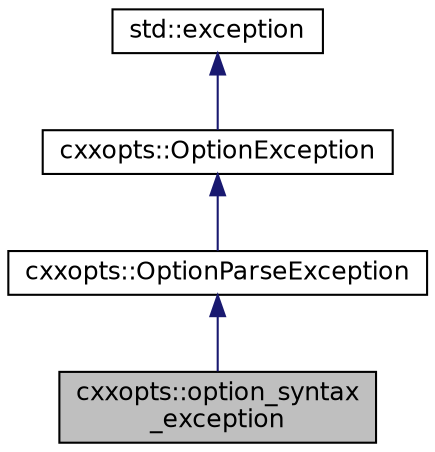 digraph "cxxopts::option_syntax_exception"
{
 // INTERACTIVE_SVG=YES
 // LATEX_PDF_SIZE
  edge [fontname="Helvetica",fontsize="12",labelfontname="Helvetica",labelfontsize="12"];
  node [fontname="Helvetica",fontsize="12",shape=record];
  Node1 [label="cxxopts::option_syntax\l_exception",height=0.2,width=0.4,color="black", fillcolor="grey75", style="filled", fontcolor="black",tooltip=" "];
  Node2 -> Node1 [dir="back",color="midnightblue",fontsize="12",style="solid"];
  Node2 [label="cxxopts::OptionParseException",height=0.2,width=0.4,color="black", fillcolor="white", style="filled",URL="$a00926.html",tooltip=" "];
  Node3 -> Node2 [dir="back",color="midnightblue",fontsize="12",style="solid"];
  Node3 [label="cxxopts::OptionException",height=0.2,width=0.4,color="black", fillcolor="white", style="filled",URL="$a00918.html",tooltip=" "];
  Node4 -> Node3 [dir="back",color="midnightblue",fontsize="12",style="solid"];
  Node4 [label="std::exception",height=0.2,width=0.4,color="black", fillcolor="white", style="filled",tooltip=" "];
}
